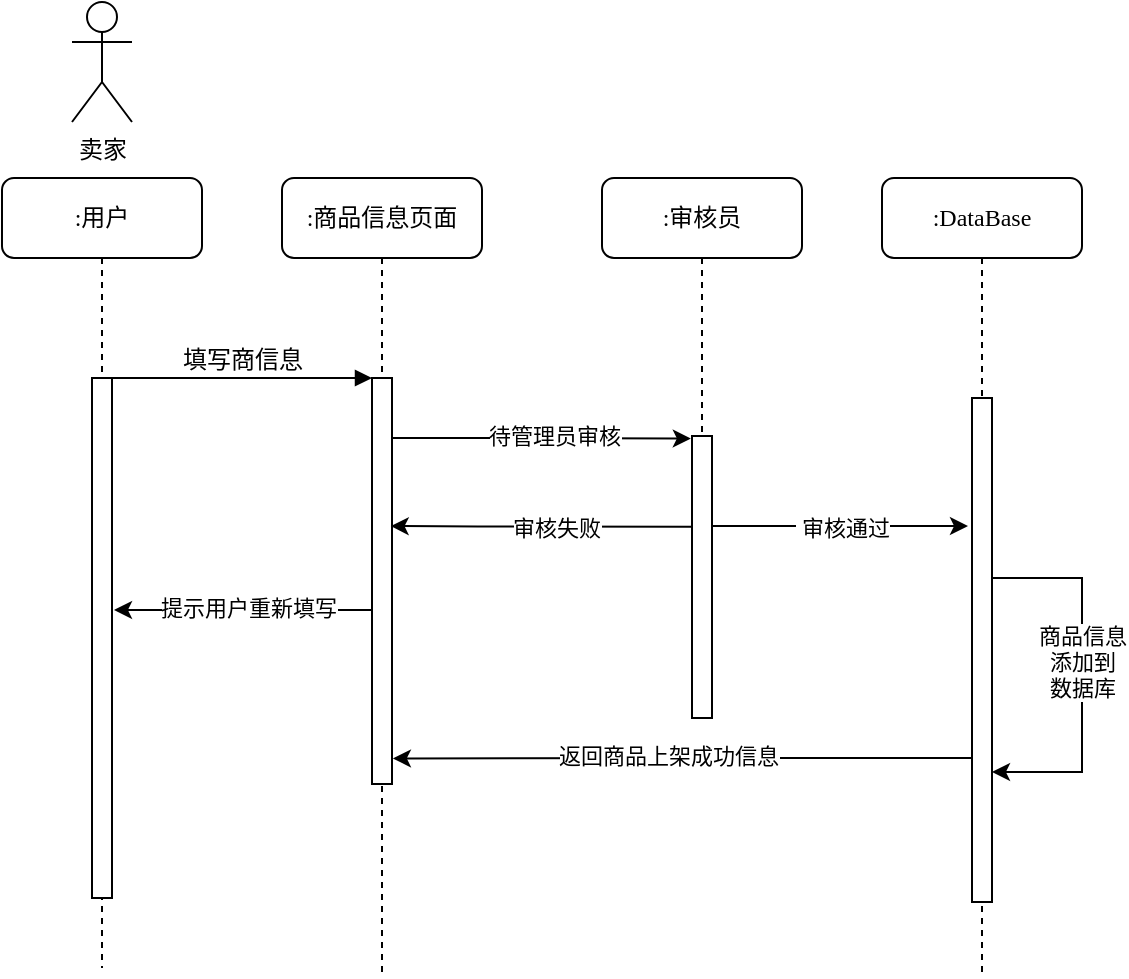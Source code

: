 <mxfile version="17.4.5" type="github">
  <diagram name="Page-1" id="13e1069c-82ec-6db2-03f1-153e76fe0fe0">
    <mxGraphModel dx="901" dy="484" grid="0" gridSize="10" guides="1" tooltips="1" connect="1" arrows="1" fold="1" page="1" pageScale="1" pageWidth="1100" pageHeight="850" background="none" math="0" shadow="0">
      <root>
        <mxCell id="0" />
        <mxCell id="1" parent="0" />
        <mxCell id="etY6F__iKvZbwLbChWvs-23" value=":商品信息页面" style="shape=umlLifeline;perimeter=lifelinePerimeter;whiteSpace=wrap;html=1;container=1;collapsible=0;recursiveResize=0;outlineConnect=0;rounded=1;shadow=0;comic=0;labelBackgroundColor=none;strokeWidth=1;fontFamily=Verdana;fontSize=12;align=center;" vertex="1" parent="1">
          <mxGeometry x="344" y="207" width="100" height="399" as="geometry" />
        </mxCell>
        <mxCell id="etY6F__iKvZbwLbChWvs-24" value="" style="html=1;points=[];perimeter=orthogonalPerimeter;rounded=0;shadow=0;comic=0;labelBackgroundColor=none;strokeWidth=1;fontFamily=Verdana;fontSize=12;align=center;" vertex="1" parent="etY6F__iKvZbwLbChWvs-23">
          <mxGeometry x="45" y="100" width="10" height="203" as="geometry" />
        </mxCell>
        <mxCell id="etY6F__iKvZbwLbChWvs-25" value=":审核员" style="shape=umlLifeline;perimeter=lifelinePerimeter;whiteSpace=wrap;html=1;container=1;collapsible=0;recursiveResize=0;outlineConnect=0;rounded=1;shadow=0;comic=0;labelBackgroundColor=none;strokeWidth=1;fontFamily=Verdana;fontSize=12;align=center;" vertex="1" parent="1">
          <mxGeometry x="504" y="207" width="100" height="270" as="geometry" />
        </mxCell>
        <mxCell id="etY6F__iKvZbwLbChWvs-26" value="" style="html=1;points=[];perimeter=orthogonalPerimeter;rounded=0;shadow=0;comic=0;labelBackgroundColor=none;strokeWidth=1;fontFamily=Verdana;fontSize=12;align=center;" vertex="1" parent="etY6F__iKvZbwLbChWvs-25">
          <mxGeometry x="45" y="129" width="10" height="141" as="geometry" />
        </mxCell>
        <mxCell id="etY6F__iKvZbwLbChWvs-27" value=":DataBase" style="shape=umlLifeline;perimeter=lifelinePerimeter;whiteSpace=wrap;html=1;container=1;collapsible=0;recursiveResize=0;outlineConnect=0;rounded=1;shadow=0;comic=0;labelBackgroundColor=none;strokeWidth=1;fontFamily=Verdana;fontSize=12;align=center;" vertex="1" parent="1">
          <mxGeometry x="644" y="207" width="100" height="398" as="geometry" />
        </mxCell>
        <mxCell id="etY6F__iKvZbwLbChWvs-28" value="" style="html=1;points=[];perimeter=orthogonalPerimeter;rounded=0;shadow=0;comic=0;labelBackgroundColor=none;strokeWidth=1;fontFamily=Verdana;fontSize=12;align=center;" vertex="1" parent="etY6F__iKvZbwLbChWvs-27">
          <mxGeometry x="45" y="110" width="10" height="252" as="geometry" />
        </mxCell>
        <mxCell id="etY6F__iKvZbwLbChWvs-29" style="edgeStyle=orthogonalEdgeStyle;rounded=0;orthogonalLoop=1;jettySize=auto;html=1;" edge="1" parent="etY6F__iKvZbwLbChWvs-27" source="etY6F__iKvZbwLbChWvs-28">
          <mxGeometry relative="1" as="geometry">
            <mxPoint x="55" y="297" as="targetPoint" />
            <Array as="points">
              <mxPoint x="100" y="200" />
              <mxPoint x="100" y="297" />
              <mxPoint x="55" y="297" />
            </Array>
          </mxGeometry>
        </mxCell>
        <mxCell id="etY6F__iKvZbwLbChWvs-30" value="商品信息&lt;br&gt;添加到&lt;br&gt;数据库" style="edgeLabel;html=1;align=center;verticalAlign=middle;resizable=0;points=[];" vertex="1" connectable="0" parent="etY6F__iKvZbwLbChWvs-29">
          <mxGeometry x="-0.204" y="3" relative="1" as="geometry">
            <mxPoint x="-3" y="12" as="offset" />
          </mxGeometry>
        </mxCell>
        <mxCell id="etY6F__iKvZbwLbChWvs-31" value=":用户" style="shape=umlLifeline;perimeter=lifelinePerimeter;whiteSpace=wrap;html=1;container=1;collapsible=0;recursiveResize=0;outlineConnect=0;rounded=1;shadow=0;comic=0;labelBackgroundColor=none;strokeWidth=1;fontFamily=Verdana;fontSize=12;align=center;" vertex="1" parent="1">
          <mxGeometry x="204" y="207" width="100" height="395" as="geometry" />
        </mxCell>
        <mxCell id="etY6F__iKvZbwLbChWvs-32" value="" style="html=1;points=[];perimeter=orthogonalPerimeter;rounded=0;shadow=0;comic=0;labelBackgroundColor=none;strokeWidth=1;fontFamily=Verdana;fontSize=12;align=center;" vertex="1" parent="etY6F__iKvZbwLbChWvs-31">
          <mxGeometry x="45" y="100" width="10" height="260" as="geometry" />
        </mxCell>
        <mxCell id="etY6F__iKvZbwLbChWvs-33" value="填写商信息" style="html=1;verticalAlign=bottom;endArrow=block;entryX=0;entryY=0;labelBackgroundColor=none;fontFamily=Verdana;fontSize=12;edgeStyle=elbowEdgeStyle;elbow=vertical;" edge="1" parent="1" source="etY6F__iKvZbwLbChWvs-32" target="etY6F__iKvZbwLbChWvs-24">
          <mxGeometry relative="1" as="geometry">
            <mxPoint x="324" y="317" as="sourcePoint" />
          </mxGeometry>
        </mxCell>
        <mxCell id="etY6F__iKvZbwLbChWvs-34" value="卖家" style="shape=umlActor;verticalLabelPosition=bottom;verticalAlign=top;html=1;outlineConnect=0;" vertex="1" parent="1">
          <mxGeometry x="239" y="119" width="30" height="60" as="geometry" />
        </mxCell>
        <mxCell id="etY6F__iKvZbwLbChWvs-35" style="edgeStyle=orthogonalEdgeStyle;rounded=0;orthogonalLoop=1;jettySize=auto;html=1;entryX=-0.059;entryY=0.009;entryDx=0;entryDy=0;entryPerimeter=0;" edge="1" parent="1" source="etY6F__iKvZbwLbChWvs-24" target="etY6F__iKvZbwLbChWvs-26">
          <mxGeometry relative="1" as="geometry">
            <Array as="points">
              <mxPoint x="432" y="337" />
              <mxPoint x="432" y="337" />
            </Array>
          </mxGeometry>
        </mxCell>
        <mxCell id="etY6F__iKvZbwLbChWvs-36" value="待管理员审核" style="edgeLabel;html=1;align=center;verticalAlign=middle;resizable=0;points=[];" vertex="1" connectable="0" parent="etY6F__iKvZbwLbChWvs-35">
          <mxGeometry x="0.077" y="1" relative="1" as="geometry">
            <mxPoint as="offset" />
          </mxGeometry>
        </mxCell>
        <mxCell id="etY6F__iKvZbwLbChWvs-37" style="edgeStyle=orthogonalEdgeStyle;rounded=0;orthogonalLoop=1;jettySize=auto;html=1;" edge="1" parent="1" source="etY6F__iKvZbwLbChWvs-26">
          <mxGeometry relative="1" as="geometry">
            <mxPoint x="687" y="381" as="targetPoint" />
            <Array as="points">
              <mxPoint x="590" y="381" />
              <mxPoint x="590" y="381" />
            </Array>
          </mxGeometry>
        </mxCell>
        <mxCell id="etY6F__iKvZbwLbChWvs-38" value="&amp;nbsp;审核通过" style="edgeLabel;html=1;align=center;verticalAlign=middle;resizable=0;points=[];" vertex="1" connectable="0" parent="etY6F__iKvZbwLbChWvs-37">
          <mxGeometry x="-0.254" y="-1" relative="1" as="geometry">
            <mxPoint x="17" as="offset" />
          </mxGeometry>
        </mxCell>
        <mxCell id="etY6F__iKvZbwLbChWvs-39" style="edgeStyle=orthogonalEdgeStyle;rounded=0;orthogonalLoop=1;jettySize=auto;html=1;entryX=0.934;entryY=0.342;entryDx=0;entryDy=0;entryPerimeter=0;" edge="1" parent="1">
          <mxGeometry relative="1" as="geometry">
            <mxPoint x="549" y="381.347" as="sourcePoint" />
            <mxPoint x="398.34" y="381.01" as="targetPoint" />
            <Array as="points">
              <mxPoint x="442" y="381" />
              <mxPoint x="442" y="381" />
            </Array>
          </mxGeometry>
        </mxCell>
        <mxCell id="etY6F__iKvZbwLbChWvs-40" value="审核失败" style="edgeLabel;html=1;align=center;verticalAlign=middle;resizable=0;points=[];" vertex="1" connectable="0" parent="etY6F__iKvZbwLbChWvs-39">
          <mxGeometry x="-0.177" y="2" relative="1" as="geometry">
            <mxPoint x="-6" y="-2" as="offset" />
          </mxGeometry>
        </mxCell>
        <mxCell id="etY6F__iKvZbwLbChWvs-41" style="edgeStyle=orthogonalEdgeStyle;rounded=0;orthogonalLoop=1;jettySize=auto;html=1;" edge="1" parent="1" source="etY6F__iKvZbwLbChWvs-24">
          <mxGeometry relative="1" as="geometry">
            <mxPoint x="260.0" y="423" as="targetPoint" />
            <Array as="points">
              <mxPoint x="352" y="423" />
              <mxPoint x="352" y="423" />
            </Array>
          </mxGeometry>
        </mxCell>
        <mxCell id="etY6F__iKvZbwLbChWvs-42" value="提示用户重新填写" style="edgeLabel;html=1;align=center;verticalAlign=middle;resizable=0;points=[];" vertex="1" connectable="0" parent="etY6F__iKvZbwLbChWvs-41">
          <mxGeometry x="0.127" y="1" relative="1" as="geometry">
            <mxPoint x="10" y="-2" as="offset" />
          </mxGeometry>
        </mxCell>
        <mxCell id="etY6F__iKvZbwLbChWvs-43" style="edgeStyle=orthogonalEdgeStyle;rounded=0;orthogonalLoop=1;jettySize=auto;html=1;entryX=1.045;entryY=0.937;entryDx=0;entryDy=0;entryPerimeter=0;" edge="1" parent="1" source="etY6F__iKvZbwLbChWvs-28" target="etY6F__iKvZbwLbChWvs-24">
          <mxGeometry relative="1" as="geometry">
            <Array as="points">
              <mxPoint x="620" y="497" />
              <mxPoint x="620" y="497" />
            </Array>
          </mxGeometry>
        </mxCell>
        <mxCell id="etY6F__iKvZbwLbChWvs-44" value="返回商品上架成功信息" style="edgeLabel;html=1;align=center;verticalAlign=middle;resizable=0;points=[];" vertex="1" connectable="0" parent="etY6F__iKvZbwLbChWvs-43">
          <mxGeometry x="0.16" y="2" relative="1" as="geometry">
            <mxPoint x="16" y="-3" as="offset" />
          </mxGeometry>
        </mxCell>
      </root>
    </mxGraphModel>
  </diagram>
</mxfile>
